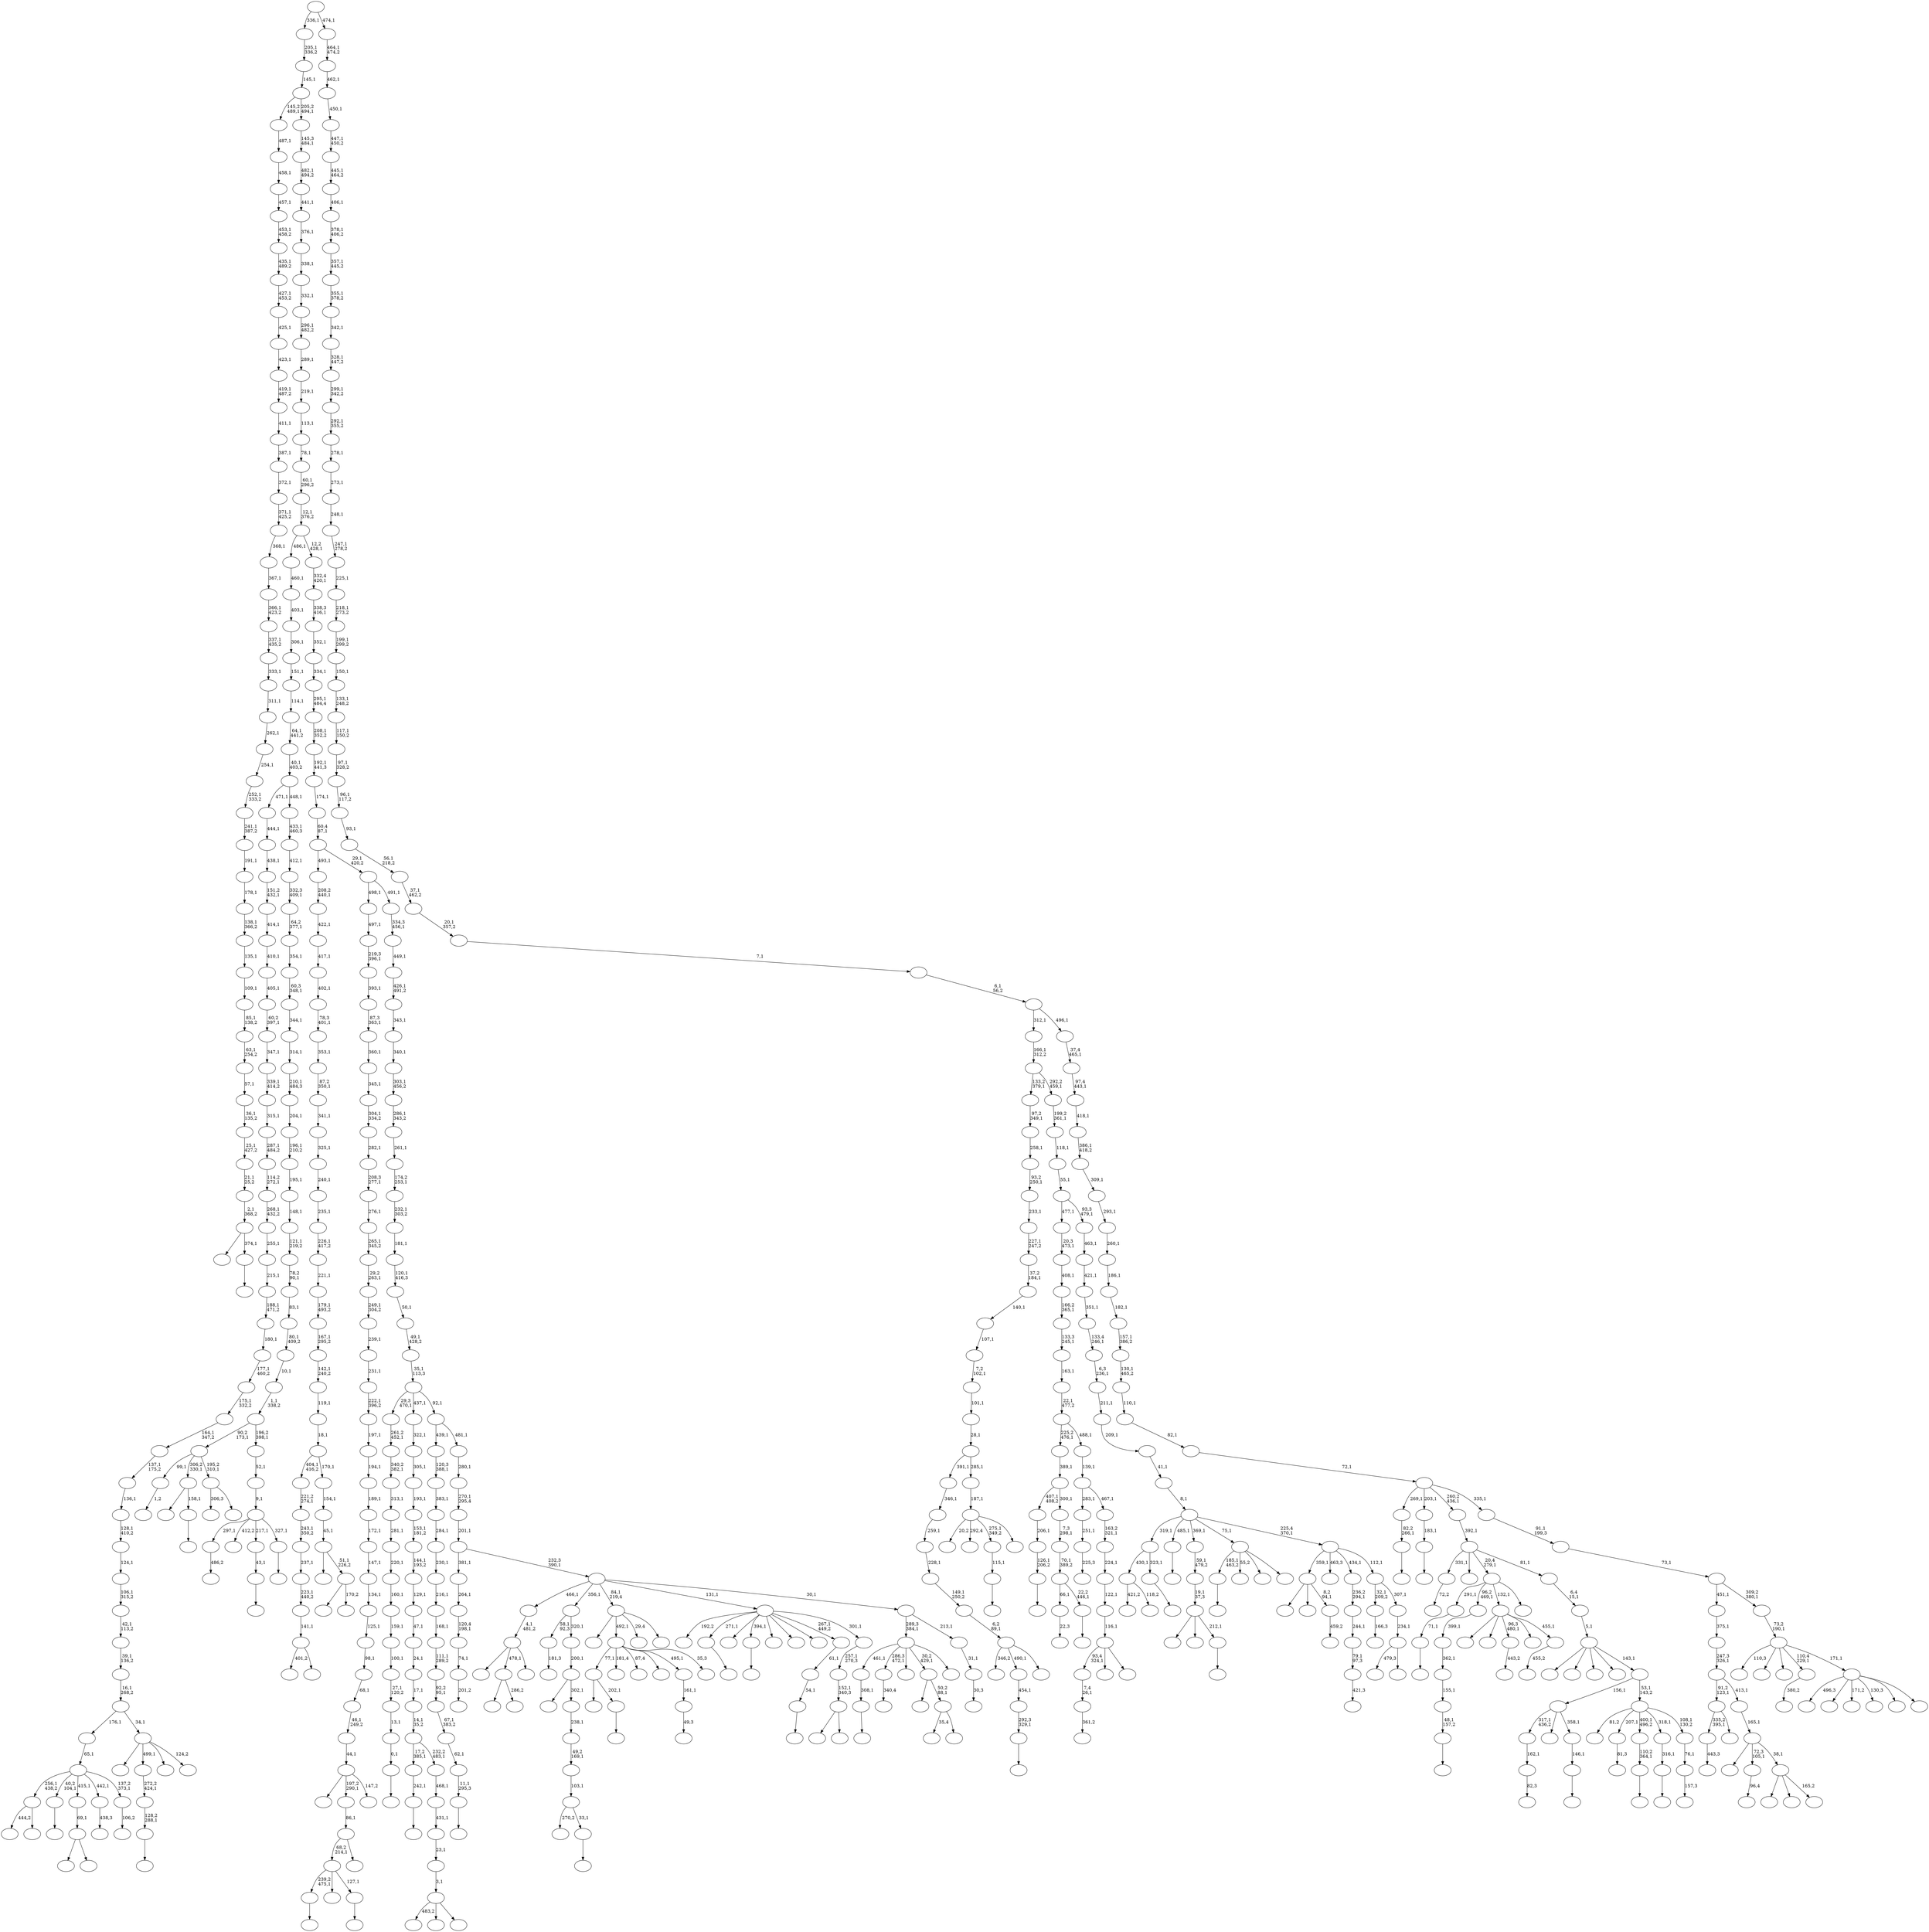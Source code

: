 digraph T {
	650 [label=""]
	649 [label=""]
	648 [label=""]
	647 [label=""]
	646 [label=""]
	645 [label=""]
	644 [label=""]
	643 [label=""]
	642 [label=""]
	641 [label=""]
	640 [label=""]
	639 [label=""]
	638 [label=""]
	637 [label=""]
	636 [label=""]
	635 [label=""]
	634 [label=""]
	633 [label=""]
	632 [label=""]
	631 [label=""]
	630 [label=""]
	629 [label=""]
	628 [label=""]
	627 [label=""]
	626 [label=""]
	625 [label=""]
	624 [label=""]
	623 [label=""]
	622 [label=""]
	621 [label=""]
	620 [label=""]
	619 [label=""]
	618 [label=""]
	617 [label=""]
	616 [label=""]
	615 [label=""]
	614 [label=""]
	613 [label=""]
	612 [label=""]
	611 [label=""]
	610 [label=""]
	609 [label=""]
	608 [label=""]
	607 [label=""]
	606 [label=""]
	605 [label=""]
	604 [label=""]
	603 [label=""]
	602 [label=""]
	601 [label=""]
	600 [label=""]
	599 [label=""]
	598 [label=""]
	597 [label=""]
	596 [label=""]
	595 [label=""]
	594 [label=""]
	593 [label=""]
	592 [label=""]
	591 [label=""]
	590 [label=""]
	589 [label=""]
	588 [label=""]
	587 [label=""]
	586 [label=""]
	585 [label=""]
	584 [label=""]
	583 [label=""]
	582 [label=""]
	581 [label=""]
	580 [label=""]
	579 [label=""]
	578 [label=""]
	577 [label=""]
	576 [label=""]
	575 [label=""]
	574 [label=""]
	573 [label=""]
	572 [label=""]
	571 [label=""]
	570 [label=""]
	569 [label=""]
	568 [label=""]
	567 [label=""]
	566 [label=""]
	565 [label=""]
	564 [label=""]
	563 [label=""]
	562 [label=""]
	561 [label=""]
	560 [label=""]
	559 [label=""]
	558 [label=""]
	557 [label=""]
	556 [label=""]
	555 [label=""]
	554 [label=""]
	553 [label=""]
	552 [label=""]
	551 [label=""]
	550 [label=""]
	549 [label=""]
	548 [label=""]
	547 [label=""]
	546 [label=""]
	545 [label=""]
	544 [label=""]
	543 [label=""]
	542 [label=""]
	541 [label=""]
	540 [label=""]
	539 [label=""]
	538 [label=""]
	537 [label=""]
	536 [label=""]
	535 [label=""]
	534 [label=""]
	533 [label=""]
	532 [label=""]
	531 [label=""]
	530 [label=""]
	529 [label=""]
	528 [label=""]
	527 [label=""]
	526 [label=""]
	525 [label=""]
	524 [label=""]
	523 [label=""]
	522 [label=""]
	521 [label=""]
	520 [label=""]
	519 [label=""]
	518 [label=""]
	517 [label=""]
	516 [label=""]
	515 [label=""]
	514 [label=""]
	513 [label=""]
	512 [label=""]
	511 [label=""]
	510 [label=""]
	509 [label=""]
	508 [label=""]
	507 [label=""]
	506 [label=""]
	505 [label=""]
	504 [label=""]
	503 [label=""]
	502 [label=""]
	501 [label=""]
	500 [label=""]
	499 [label=""]
	498 [label=""]
	497 [label=""]
	496 [label=""]
	495 [label=""]
	494 [label=""]
	493 [label=""]
	492 [label=""]
	491 [label=""]
	490 [label=""]
	489 [label=""]
	488 [label=""]
	487 [label=""]
	486 [label=""]
	485 [label=""]
	484 [label=""]
	483 [label=""]
	482 [label=""]
	481 [label=""]
	480 [label=""]
	479 [label=""]
	478 [label=""]
	477 [label=""]
	476 [label=""]
	475 [label=""]
	474 [label=""]
	473 [label=""]
	472 [label=""]
	471 [label=""]
	470 [label=""]
	469 [label=""]
	468 [label=""]
	467 [label=""]
	466 [label=""]
	465 [label=""]
	464 [label=""]
	463 [label=""]
	462 [label=""]
	461 [label=""]
	460 [label=""]
	459 [label=""]
	458 [label=""]
	457 [label=""]
	456 [label=""]
	455 [label=""]
	454 [label=""]
	453 [label=""]
	452 [label=""]
	451 [label=""]
	450 [label=""]
	449 [label=""]
	448 [label=""]
	447 [label=""]
	446 [label=""]
	445 [label=""]
	444 [label=""]
	443 [label=""]
	442 [label=""]
	441 [label=""]
	440 [label=""]
	439 [label=""]
	438 [label=""]
	437 [label=""]
	436 [label=""]
	435 [label=""]
	434 [label=""]
	433 [label=""]
	432 [label=""]
	431 [label=""]
	430 [label=""]
	429 [label=""]
	428 [label=""]
	427 [label=""]
	426 [label=""]
	425 [label=""]
	424 [label=""]
	423 [label=""]
	422 [label=""]
	421 [label=""]
	420 [label=""]
	419 [label=""]
	418 [label=""]
	417 [label=""]
	416 [label=""]
	415 [label=""]
	414 [label=""]
	413 [label=""]
	412 [label=""]
	411 [label=""]
	410 [label=""]
	409 [label=""]
	408 [label=""]
	407 [label=""]
	406 [label=""]
	405 [label=""]
	404 [label=""]
	403 [label=""]
	402 [label=""]
	401 [label=""]
	400 [label=""]
	399 [label=""]
	398 [label=""]
	397 [label=""]
	396 [label=""]
	395 [label=""]
	394 [label=""]
	393 [label=""]
	392 [label=""]
	391 [label=""]
	390 [label=""]
	389 [label=""]
	388 [label=""]
	387 [label=""]
	386 [label=""]
	385 [label=""]
	384 [label=""]
	383 [label=""]
	382 [label=""]
	381 [label=""]
	380 [label=""]
	379 [label=""]
	378 [label=""]
	377 [label=""]
	376 [label=""]
	375 [label=""]
	374 [label=""]
	373 [label=""]
	372 [label=""]
	371 [label=""]
	370 [label=""]
	369 [label=""]
	368 [label=""]
	367 [label=""]
	366 [label=""]
	365 [label=""]
	364 [label=""]
	363 [label=""]
	362 [label=""]
	361 [label=""]
	360 [label=""]
	359 [label=""]
	358 [label=""]
	357 [label=""]
	356 [label=""]
	355 [label=""]
	354 [label=""]
	353 [label=""]
	352 [label=""]
	351 [label=""]
	350 [label=""]
	349 [label=""]
	348 [label=""]
	347 [label=""]
	346 [label=""]
	345 [label=""]
	344 [label=""]
	343 [label=""]
	342 [label=""]
	341 [label=""]
	340 [label=""]
	339 [label=""]
	338 [label=""]
	337 [label=""]
	336 [label=""]
	335 [label=""]
	334 [label=""]
	333 [label=""]
	332 [label=""]
	331 [label=""]
	330 [label=""]
	329 [label=""]
	328 [label=""]
	327 [label=""]
	326 [label=""]
	325 [label=""]
	324 [label=""]
	323 [label=""]
	322 [label=""]
	321 [label=""]
	320 [label=""]
	319 [label=""]
	318 [label=""]
	317 [label=""]
	316 [label=""]
	315 [label=""]
	314 [label=""]
	313 [label=""]
	312 [label=""]
	311 [label=""]
	310 [label=""]
	309 [label=""]
	308 [label=""]
	307 [label=""]
	306 [label=""]
	305 [label=""]
	304 [label=""]
	303 [label=""]
	302 [label=""]
	301 [label=""]
	300 [label=""]
	299 [label=""]
	298 [label=""]
	297 [label=""]
	296 [label=""]
	295 [label=""]
	294 [label=""]
	293 [label=""]
	292 [label=""]
	291 [label=""]
	290 [label=""]
	289 [label=""]
	288 [label=""]
	287 [label=""]
	286 [label=""]
	285 [label=""]
	284 [label=""]
	283 [label=""]
	282 [label=""]
	281 [label=""]
	280 [label=""]
	279 [label=""]
	278 [label=""]
	277 [label=""]
	276 [label=""]
	275 [label=""]
	274 [label=""]
	273 [label=""]
	272 [label=""]
	271 [label=""]
	270 [label=""]
	269 [label=""]
	268 [label=""]
	267 [label=""]
	266 [label=""]
	265 [label=""]
	264 [label=""]
	263 [label=""]
	262 [label=""]
	261 [label=""]
	260 [label=""]
	259 [label=""]
	258 [label=""]
	257 [label=""]
	256 [label=""]
	255 [label=""]
	254 [label=""]
	253 [label=""]
	252 [label=""]
	251 [label=""]
	250 [label=""]
	249 [label=""]
	248 [label=""]
	247 [label=""]
	246 [label=""]
	245 [label=""]
	244 [label=""]
	243 [label=""]
	242 [label=""]
	241 [label=""]
	240 [label=""]
	239 [label=""]
	238 [label=""]
	237 [label=""]
	236 [label=""]
	235 [label=""]
	234 [label=""]
	233 [label=""]
	232 [label=""]
	231 [label=""]
	230 [label=""]
	229 [label=""]
	228 [label=""]
	227 [label=""]
	226 [label=""]
	225 [label=""]
	224 [label=""]
	223 [label=""]
	222 [label=""]
	221 [label=""]
	220 [label=""]
	219 [label=""]
	218 [label=""]
	217 [label=""]
	216 [label=""]
	215 [label=""]
	214 [label=""]
	213 [label=""]
	212 [label=""]
	211 [label=""]
	210 [label=""]
	209 [label=""]
	208 [label=""]
	207 [label=""]
	206 [label=""]
	205 [label=""]
	204 [label=""]
	203 [label=""]
	202 [label=""]
	201 [label=""]
	200 [label=""]
	199 [label=""]
	198 [label=""]
	197 [label=""]
	196 [label=""]
	195 [label=""]
	194 [label=""]
	193 [label=""]
	192 [label=""]
	191 [label=""]
	190 [label=""]
	189 [label=""]
	188 [label=""]
	187 [label=""]
	186 [label=""]
	185 [label=""]
	184 [label=""]
	183 [label=""]
	182 [label=""]
	181 [label=""]
	180 [label=""]
	179 [label=""]
	178 [label=""]
	177 [label=""]
	176 [label=""]
	175 [label=""]
	174 [label=""]
	173 [label=""]
	172 [label=""]
	171 [label=""]
	170 [label=""]
	169 [label=""]
	168 [label=""]
	167 [label=""]
	166 [label=""]
	165 [label=""]
	164 [label=""]
	163 [label=""]
	162 [label=""]
	161 [label=""]
	160 [label=""]
	159 [label=""]
	158 [label=""]
	157 [label=""]
	156 [label=""]
	155 [label=""]
	154 [label=""]
	153 [label=""]
	152 [label=""]
	151 [label=""]
	150 [label=""]
	149 [label=""]
	148 [label=""]
	147 [label=""]
	146 [label=""]
	145 [label=""]
	144 [label=""]
	143 [label=""]
	142 [label=""]
	141 [label=""]
	140 [label=""]
	139 [label=""]
	138 [label=""]
	137 [label=""]
	136 [label=""]
	135 [label=""]
	134 [label=""]
	133 [label=""]
	132 [label=""]
	131 [label=""]
	130 [label=""]
	129 [label=""]
	128 [label=""]
	127 [label=""]
	126 [label=""]
	125 [label=""]
	124 [label=""]
	123 [label=""]
	122 [label=""]
	121 [label=""]
	120 [label=""]
	119 [label=""]
	118 [label=""]
	117 [label=""]
	116 [label=""]
	115 [label=""]
	114 [label=""]
	113 [label=""]
	112 [label=""]
	111 [label=""]
	110 [label=""]
	109 [label=""]
	108 [label=""]
	107 [label=""]
	106 [label=""]
	105 [label=""]
	104 [label=""]
	103 [label=""]
	102 [label=""]
	101 [label=""]
	100 [label=""]
	99 [label=""]
	98 [label=""]
	97 [label=""]
	96 [label=""]
	95 [label=""]
	94 [label=""]
	93 [label=""]
	92 [label=""]
	91 [label=""]
	90 [label=""]
	89 [label=""]
	88 [label=""]
	87 [label=""]
	86 [label=""]
	85 [label=""]
	84 [label=""]
	83 [label=""]
	82 [label=""]
	81 [label=""]
	80 [label=""]
	79 [label=""]
	78 [label=""]
	77 [label=""]
	76 [label=""]
	75 [label=""]
	74 [label=""]
	73 [label=""]
	72 [label=""]
	71 [label=""]
	70 [label=""]
	69 [label=""]
	68 [label=""]
	67 [label=""]
	66 [label=""]
	65 [label=""]
	64 [label=""]
	63 [label=""]
	62 [label=""]
	61 [label=""]
	60 [label=""]
	59 [label=""]
	58 [label=""]
	57 [label=""]
	56 [label=""]
	55 [label=""]
	54 [label=""]
	53 [label=""]
	52 [label=""]
	51 [label=""]
	50 [label=""]
	49 [label=""]
	48 [label=""]
	47 [label=""]
	46 [label=""]
	45 [label=""]
	44 [label=""]
	43 [label=""]
	42 [label=""]
	41 [label=""]
	40 [label=""]
	39 [label=""]
	38 [label=""]
	37 [label=""]
	36 [label=""]
	35 [label=""]
	34 [label=""]
	33 [label=""]
	32 [label=""]
	31 [label=""]
	30 [label=""]
	29 [label=""]
	28 [label=""]
	27 [label=""]
	26 [label=""]
	25 [label=""]
	24 [label=""]
	23 [label=""]
	22 [label=""]
	21 [label=""]
	20 [label=""]
	19 [label=""]
	18 [label=""]
	17 [label=""]
	16 [label=""]
	15 [label=""]
	14 [label=""]
	13 [label=""]
	12 [label=""]
	11 [label=""]
	10 [label=""]
	9 [label=""]
	8 [label=""]
	7 [label=""]
	6 [label=""]
	5 [label=""]
	4 [label=""]
	3 [label=""]
	2 [label=""]
	1 [label=""]
	0 [label=""]
	643 -> 647 [label="444,2"]
	643 -> 644 [label=""]
	641 -> 642 [label=""]
	639 -> 640 [label=""]
	638 -> 639 [label="128,2\n288,1"]
	637 -> 638 [label="272,2\n424,1"]
	635 -> 636 [label="225,3"]
	634 -> 635 [label="251,1"]
	632 -> 633 [label=""]
	631 -> 632 [label="308,1"]
	627 -> 628 [label="82,3"]
	626 -> 627 [label="162,1"]
	619 -> 620 [label=""]
	618 -> 649 [label=""]
	618 -> 619 [label="202,1"]
	616 -> 617 [label="486,2"]
	611 -> 612 [label=""]
	607 -> 608 [label=""]
	606 -> 607 [label="11,1\n295,3"]
	605 -> 606 [label="62,1"]
	604 -> 605 [label="67,1\n383,2"]
	603 -> 604 [label="92,2\n95,1"]
	602 -> 603 [label="111,1\n289,2"]
	601 -> 602 [label="168,1"]
	600 -> 601 [label="216,1"]
	599 -> 600 [label="230,1"]
	598 -> 599 [label="284,1"]
	597 -> 598 [label="383,1"]
	596 -> 597 [label="120,3\n388,1"]
	592 -> 593 [label="340,4"]
	590 -> 591 [label="81,3"]
	587 -> 588 [label=""]
	586 -> 587 [label="0,1"]
	585 -> 586 [label="13,1"]
	584 -> 585 [label="27,1\n120,2"]
	583 -> 584 [label="100,1"]
	582 -> 583 [label="159,1"]
	581 -> 582 [label="160,1"]
	580 -> 581 [label="220,1"]
	579 -> 580 [label="281,1"]
	578 -> 579 [label="313,1"]
	577 -> 578 [label="340,2\n382,1"]
	576 -> 577 [label="261,2\n452,1"]
	574 -> 575 [label="22,3"]
	568 -> 629 [label="421,2"]
	568 -> 569 [label="118,2"]
	566 -> 567 [label=""]
	560 -> 561 [label=""]
	559 -> 560 [label="126,1\n206,2"]
	558 -> 559 [label="206,1"]
	555 -> 556 [label=""]
	554 -> 574 [label="66,1"]
	554 -> 555 [label="22,2\n446,1"]
	553 -> 554 [label="70,1\n389,2"]
	552 -> 553 [label="7,3\n298,1"]
	551 -> 558 [label="407,1\n408,2"]
	551 -> 552 [label="300,1"]
	550 -> 551 [label="389,1"]
	546 -> 613 [label=""]
	546 -> 547 [label=""]
	545 -> 546 [label="69,1"]
	543 -> 544 [label="443,2"]
	541 -> 542 [label=""]
	540 -> 541 [label="146,1"]
	539 -> 626 [label="317,1\n436,2"]
	539 -> 595 [label=""]
	539 -> 540 [label="358,1"]
	537 -> 538 [label=""]
	536 -> 537 [label="71,1"]
	534 -> 535 [label="72,2"]
	532 -> 533 [label=""]
	531 -> 532 [label="48,1\n157,2"]
	530 -> 531 [label="155,1"]
	529 -> 530 [label="362,1"]
	528 -> 529 [label="399,1"]
	525 -> 526 [label="361,2"]
	524 -> 525 [label="7,4\n26,1"]
	520 -> 521 [label=""]
	519 -> 520 [label="242,1"]
	517 -> 518 [label="438,3"]
	514 -> 515 [label="443,3"]
	511 -> 512 [label=""]
	510 -> 568 [label="430,1"]
	510 -> 511 [label="323,1"]
	508 -> 509 [label=""]
	507 -> 508 [label="110,2\n364,1"]
	502 -> 563 [label=""]
	502 -> 503 [label="286,2"]
	498 -> 499 [label=""]
	496 -> 497 [label=""]
	495 -> 496 [label="292,3\n329,1"]
	494 -> 495 [label="454,1"]
	490 -> 491 [label="49,3"]
	489 -> 490 [label="161,1"]
	485 -> 486 [label="106,2"]
	484 -> 643 [label="256,1\n438,2"]
	484 -> 566 [label="40,2\n104,1"]
	484 -> 545 [label="415,1"]
	484 -> 517 [label="442,1"]
	484 -> 485 [label="137,2\n373,1"]
	483 -> 484 [label="65,1"]
	475 -> 505 [label="401,2"]
	475 -> 476 [label=""]
	474 -> 475 [label="141,1"]
	473 -> 474 [label="223,1\n440,2"]
	472 -> 473 [label="237,1"]
	471 -> 472 [label="243,1\n350,2"]
	470 -> 471 [label="221,2\n274,1"]
	468 -> 589 [label=""]
	468 -> 502 [label="478,1"]
	468 -> 469 [label=""]
	467 -> 468 [label="4,1\n481,2"]
	465 -> 466 [label="1,2"]
	463 -> 513 [label="483,2"]
	463 -> 487 [label=""]
	463 -> 464 [label=""]
	462 -> 463 [label="3,1"]
	461 -> 462 [label="23,1"]
	460 -> 461 [label="431,1"]
	459 -> 460 [label="468,1"]
	458 -> 519 [label="17,2\n385,1"]
	458 -> 459 [label="232,2\n483,1"]
	457 -> 458 [label="14,1\n35,2"]
	456 -> 457 [label="17,1"]
	455 -> 456 [label="24,1"]
	454 -> 455 [label="47,1"]
	453 -> 454 [label="129,1"]
	452 -> 453 [label="144,1\n193,2"]
	451 -> 452 [label="153,1\n181,2"]
	450 -> 451 [label="193,1"]
	449 -> 450 [label="305,1"]
	448 -> 449 [label="322,1"]
	445 -> 446 [label=""]
	441 -> 442 [label=""]
	440 -> 624 [label=""]
	440 -> 441 [label="374,1"]
	439 -> 440 [label="2,1\n368,2"]
	438 -> 439 [label="21,1\n25,2"]
	437 -> 438 [label="25,1\n427,2"]
	436 -> 437 [label="36,1\n135,2"]
	435 -> 436 [label="57,1"]
	434 -> 435 [label="63,1\n254,2"]
	433 -> 434 [label="85,1\n138,2"]
	432 -> 433 [label="109,1"]
	431 -> 432 [label="135,1"]
	430 -> 431 [label="138,1\n366,2"]
	429 -> 430 [label="178,1"]
	428 -> 429 [label="191,1"]
	427 -> 428 [label="241,1\n387,2"]
	426 -> 427 [label="252,1\n333,2"]
	425 -> 426 [label="254,1"]
	424 -> 425 [label="262,1"]
	423 -> 424 [label="311,1"]
	422 -> 423 [label="333,1"]
	421 -> 422 [label="337,1\n435,2"]
	420 -> 421 [label="366,1\n423,2"]
	419 -> 420 [label="367,1"]
	418 -> 419 [label="368,1"]
	417 -> 418 [label="371,1\n425,2"]
	416 -> 417 [label="372,1"]
	415 -> 416 [label="387,1"]
	414 -> 415 [label="411,1"]
	413 -> 414 [label="419,1\n487,2"]
	412 -> 413 [label="423,1"]
	411 -> 412 [label="425,1"]
	410 -> 411 [label="427,1\n453,2"]
	409 -> 410 [label="435,1\n489,2"]
	408 -> 409 [label="453,1\n458,2"]
	407 -> 408 [label="457,1"]
	406 -> 407 [label="458,1"]
	405 -> 406 [label="487,1"]
	403 -> 514 [label="335,2\n395,1"]
	403 -> 404 [label=""]
	398 -> 399 [label="459,2"]
	397 -> 646 [label=""]
	397 -> 557 [label=""]
	397 -> 398 [label="8,2\n94,1"]
	393 -> 394 [label=""]
	392 -> 611 [label="239,2\n475,1"]
	392 -> 443 [label=""]
	392 -> 393 [label="127,1"]
	390 -> 615 [label=""]
	390 -> 391 [label="170,2"]
	389 -> 481 [label=""]
	389 -> 390 [label="51,1\n226,2"]
	388 -> 389 [label="45,1"]
	387 -> 388 [label="154,1"]
	386 -> 470 [label="404,1\n416,2"]
	386 -> 387 [label="170,1"]
	385 -> 386 [label="18,1"]
	384 -> 385 [label="119,1"]
	383 -> 384 [label="142,1\n240,2"]
	382 -> 383 [label="167,1\n295,2"]
	381 -> 382 [label="179,1\n493,2"]
	380 -> 381 [label="221,1"]
	379 -> 380 [label="226,1\n417,2"]
	378 -> 379 [label="235,1"]
	377 -> 378 [label="240,1"]
	376 -> 377 [label="325,1"]
	375 -> 376 [label="341,1"]
	374 -> 375 [label="87,2\n350,1"]
	373 -> 374 [label="353,1"]
	372 -> 373 [label="78,3\n401,1"]
	371 -> 372 [label="402,1"]
	370 -> 371 [label="417,1"]
	369 -> 370 [label="422,1"]
	368 -> 369 [label="208,2\n440,1"]
	366 -> 367 [label=""]
	365 -> 366 [label="115,1"]
	362 -> 363 [label=""]
	361 -> 362 [label="316,1"]
	357 -> 358 [label=""]
	356 -> 501 [label=""]
	356 -> 357 [label="158,1"]
	354 -> 355 [label=""]
	352 -> 353 [label="421,3"]
	351 -> 352 [label="79,1\n97,3"]
	350 -> 351 [label="244,1"]
	349 -> 350 [label="236,2\n294,1"]
	347 -> 348 [label="181,3"]
	345 -> 648 [label=""]
	345 -> 637 [label="499,1"]
	345 -> 492 [label=""]
	345 -> 346 [label="124,2"]
	344 -> 483 [label="176,1"]
	344 -> 345 [label="34,1"]
	343 -> 344 [label="16,1\n268,2"]
	342 -> 343 [label="39,1\n136,2"]
	341 -> 342 [label="42,1\n113,2"]
	340 -> 341 [label="106,1\n315,2"]
	339 -> 340 [label="124,1"]
	338 -> 339 [label="128,1\n410,2"]
	337 -> 338 [label="136,1"]
	336 -> 337 [label="137,1\n175,2"]
	335 -> 336 [label="164,1\n347,2"]
	334 -> 335 [label="175,1\n332,2"]
	333 -> 334 [label="177,1\n460,2"]
	332 -> 333 [label="180,1"]
	331 -> 332 [label="188,1\n471,2"]
	330 -> 331 [label="215,1"]
	329 -> 330 [label="255,1"]
	328 -> 329 [label="268,1\n432,2"]
	327 -> 328 [label="114,2\n272,1"]
	326 -> 327 [label="287,1\n484,2"]
	325 -> 326 [label="315,1"]
	324 -> 325 [label="339,1\n414,2"]
	323 -> 324 [label="347,1"]
	322 -> 323 [label="60,2\n397,1"]
	321 -> 322 [label="405,1"]
	320 -> 321 [label="410,1"]
	319 -> 320 [label="414,1"]
	318 -> 319 [label="151,2\n432,1"]
	317 -> 318 [label="438,1"]
	316 -> 317 [label="444,1"]
	314 -> 315 [label="380,2"]
	312 -> 313 [label=""]
	311 -> 312 [label="43,1"]
	309 -> 310 [label=""]
	308 -> 625 [label=""]
	308 -> 400 [label=""]
	308 -> 309 [label="212,1"]
	307 -> 308 [label="19,1\n37,3"]
	306 -> 307 [label="59,1\n479,2"]
	303 -> 304 [label="455,2"]
	302 -> 570 [label=""]
	302 -> 548 [label=""]
	302 -> 543 [label="96,3\n480,1"]
	302 -> 500 [label=""]
	302 -> 303 [label="455,1"]
	300 -> 301 [label="96,4"]
	298 -> 299 [label=""]
	297 -> 298 [label="82,2\n266,1"]
	295 -> 359 [label="35,4"]
	295 -> 296 [label=""]
	294 -> 564 [label=""]
	294 -> 295 [label="50,2\n88,1"]
	292 -> 527 [label="306,3"]
	292 -> 293 [label=""]
	291 -> 465 [label="99,1"]
	291 -> 356 [label="306,2\n330,1"]
	291 -> 292 [label="195,2\n310,1"]
	289 -> 290 [label=""]
	288 -> 623 [label="270,2"]
	288 -> 289 [label="33,1"]
	287 -> 288 [label="103,1"]
	286 -> 287 [label="49,2\n169,1"]
	285 -> 286 [label="238,1"]
	284 -> 402 [label=""]
	284 -> 285 [label="302,1"]
	283 -> 284 [label="200,1"]
	282 -> 347 [label="58,1\n92,3"]
	282 -> 283 [label="320,1"]
	280 -> 618 [label="77,1"]
	280 -> 610 [label="181,4"]
	280 -> 609 [label="87,4"]
	280 -> 573 [label=""]
	280 -> 489 [label="495,1"]
	280 -> 281 [label="35,3"]
	278 -> 631 [label="461,1"]
	278 -> 592 [label="286,3\n472,1"]
	278 -> 478 [label=""]
	278 -> 294 [label="30,2\n429,1"]
	278 -> 279 [label=""]
	276 -> 641 [label="185,1\n463,2"]
	276 -> 447 [label="55,2"]
	276 -> 305 [label=""]
	276 -> 277 [label=""]
	272 -> 614 [label="346,2"]
	272 -> 494 [label="490,1"]
	272 -> 273 [label=""]
	271 -> 272 [label="6,2\n89,1"]
	270 -> 271 [label="149,1\n250,2"]
	269 -> 270 [label="228,1"]
	268 -> 269 [label="259,1"]
	267 -> 268 [label="346,1"]
	265 -> 536 [label="291,1"]
	265 -> 528 [label="96,2\n469,1"]
	265 -> 302 [label="132,1"]
	265 -> 266 [label=""]
	263 -> 264 [label=""]
	262 -> 616 [label="297,1"]
	262 -> 506 [label="412,2"]
	262 -> 311 [label="217,1"]
	262 -> 263 [label="327,1"]
	261 -> 262 [label="9,1"]
	260 -> 261 [label="52,1"]
	259 -> 291 [label="90,2\n173,1"]
	259 -> 260 [label="196,2\n398,1"]
	258 -> 259 [label="1,1\n338,2"]
	257 -> 258 [label="10,1"]
	256 -> 257 [label="80,1\n409,2"]
	255 -> 256 [label="83,1"]
	254 -> 255 [label="78,2\n90,1"]
	253 -> 254 [label="121,1\n219,2"]
	252 -> 253 [label="148,1"]
	251 -> 252 [label="195,1"]
	250 -> 251 [label="196,1\n210,2"]
	249 -> 250 [label="204,1"]
	248 -> 249 [label="210,1\n484,3"]
	247 -> 248 [label="314,1"]
	246 -> 247 [label="344,1"]
	245 -> 246 [label="60,3\n348,1"]
	244 -> 245 [label="354,1"]
	243 -> 244 [label="64,2\n377,1"]
	242 -> 243 [label="332,3\n409,1"]
	241 -> 242 [label="412,1"]
	240 -> 241 [label="433,1\n460,3"]
	239 -> 316 [label="471,1"]
	239 -> 240 [label="448,1"]
	238 -> 239 [label="40,1\n403,2"]
	237 -> 238 [label="64,1\n441,2"]
	236 -> 237 [label="114,1"]
	235 -> 236 [label="151,1"]
	234 -> 235 [label="306,1"]
	233 -> 234 [label="403,1"]
	232 -> 233 [label="460,1"]
	229 -> 230 [label="201,2"]
	228 -> 229 [label="74,1"]
	227 -> 228 [label="120,4\n198,1"]
	226 -> 227 [label="264,1"]
	223 -> 224 [label=""]
	222 -> 223 [label="54,1"]
	221 -> 222 [label="61,1"]
	219 -> 220 [label=""]
	218 -> 219 [label="183,1"]
	216 -> 524 [label="93,4\n324,1"]
	216 -> 395 [label=""]
	216 -> 217 [label=""]
	215 -> 216 [label="116,1"]
	214 -> 215 [label="122,1"]
	213 -> 214 [label="224,1"]
	212 -> 213 [label="163,2\n321,1"]
	211 -> 634 [label="283,1"]
	211 -> 212 [label="467,1"]
	210 -> 211 [label="139,1"]
	209 -> 550 [label="225,2\n476,1"]
	209 -> 210 [label="488,1"]
	208 -> 209 [label="22,1\n477,2"]
	207 -> 208 [label="163,1"]
	206 -> 207 [label="133,3\n245,1"]
	205 -> 206 [label="166,2\n365,1"]
	204 -> 205 [label="408,1"]
	203 -> 204 [label="20,3\n473,1"]
	201 -> 565 [label=""]
	201 -> 479 [label=""]
	201 -> 202 [label="165,2"]
	200 -> 622 [label=""]
	200 -> 300 [label="72,3\n105,1"]
	200 -> 201 [label="38,1"]
	199 -> 200 [label="165,1"]
	198 -> 403 [label="91,2\n123,1"]
	198 -> 199 [label="413,1"]
	197 -> 198 [label="247,3\n326,1"]
	196 -> 197 [label="375,1"]
	194 -> 444 [label=""]
	194 -> 280 [label="492,1"]
	194 -> 274 [label="29,4"]
	194 -> 195 [label=""]
	192 -> 193 [label="157,3"]
	191 -> 192 [label="76,1"]
	190 -> 594 [label="81,2"]
	190 -> 590 [label="207,1"]
	190 -> 507 [label="400,1\n496,2"]
	190 -> 361 [label="318,1"]
	190 -> 191 [label="108,1\n130,2"]
	189 -> 539 [label="156,1"]
	189 -> 190 [label="53,1\n143,2"]
	188 -> 645 [label=""]
	188 -> 630 [label=""]
	188 -> 488 [label=""]
	188 -> 275 [label=""]
	188 -> 189 [label="143,1"]
	187 -> 188 [label="5,1"]
	186 -> 187 [label="6,4\n15,1"]
	185 -> 534 [label="331,1"]
	185 -> 360 [label=""]
	185 -> 265 [label="20,4\n279,1"]
	185 -> 186 [label="81,1"]
	184 -> 185 [label="392,1"]
	182 -> 392 [label="68,2\n214,1"]
	182 -> 183 [label=""]
	181 -> 182 [label="86,1"]
	179 -> 571 [label="20,2"]
	179 -> 504 [label="292,4"]
	179 -> 365 [label="275,1\n349,2"]
	179 -> 180 [label=""]
	178 -> 179 [label="187,1"]
	177 -> 267 [label="391,1"]
	177 -> 178 [label="285,1"]
	176 -> 177 [label="28,1"]
	175 -> 176 [label="101,1"]
	174 -> 175 [label="7,2\n102,1"]
	173 -> 174 [label="107,1"]
	172 -> 173 [label="140,1"]
	171 -> 172 [label="37,2\n184,1"]
	170 -> 171 [label="227,1\n247,2"]
	169 -> 170 [label="233,1"]
	168 -> 169 [label="93,2\n250,1"]
	167 -> 168 [label="258,1"]
	166 -> 167 [label="97,2\n349,1"]
	164 -> 523 [label=""]
	164 -> 165 [label=""]
	163 -> 164 [label="152,1\n340,3"]
	162 -> 163 [label="257,1\n270,3"]
	161 -> 621 [label="192,2"]
	161 -> 498 [label="271,1"]
	161 -> 493 [label=""]
	161 -> 445 [label="394,1"]
	161 -> 401 [label=""]
	161 -> 231 [label=""]
	161 -> 225 [label=""]
	161 -> 221 [label="267,1\n449,2"]
	161 -> 162 [label="301,1"]
	159 -> 482 [label=""]
	159 -> 181 [label="197,2\n290,1"]
	159 -> 160 [label="147,2"]
	158 -> 159 [label="44,1"]
	157 -> 158 [label="46,1\n249,2"]
	156 -> 157 [label="68,1"]
	155 -> 156 [label="98,1"]
	154 -> 155 [label="125,1"]
	153 -> 154 [label="134,1"]
	152 -> 153 [label="147,1"]
	151 -> 152 [label="172,1"]
	150 -> 151 [label="189,1"]
	149 -> 150 [label="194,1"]
	148 -> 149 [label="197,1"]
	147 -> 148 [label="222,1\n396,2"]
	146 -> 147 [label="231,1"]
	145 -> 146 [label="239,1"]
	144 -> 145 [label="249,1\n304,2"]
	143 -> 144 [label="29,2\n263,1"]
	142 -> 143 [label="265,1\n345,2"]
	141 -> 142 [label="276,1"]
	140 -> 141 [label="208,3\n277,1"]
	139 -> 140 [label="282,1"]
	138 -> 139 [label="304,1\n334,2"]
	137 -> 138 [label="345,1"]
	136 -> 137 [label="360,1"]
	135 -> 136 [label="87,3\n363,1"]
	134 -> 135 [label="393,1"]
	133 -> 134 [label="219,3\n396,1"]
	132 -> 133 [label="497,1"]
	130 -> 131 [label="30,3"]
	129 -> 130 [label="31,1"]
	128 -> 278 [label="289,3\n384,1"]
	128 -> 129 [label="213,1"]
	127 -> 467 [label="466,1"]
	127 -> 282 [label="356,1"]
	127 -> 194 [label="84,1\n219,4"]
	127 -> 161 [label="131,1"]
	127 -> 128 [label="30,1"]
	126 -> 226 [label="381,1"]
	126 -> 127 [label="232,3\n390,1"]
	125 -> 126 [label="201,1"]
	124 -> 125 [label="270,1\n295,4"]
	123 -> 124 [label="280,1"]
	122 -> 596 [label="439,1"]
	122 -> 123 [label="481,1"]
	121 -> 576 [label="29,3\n470,1"]
	121 -> 448 [label="437,1"]
	121 -> 122 [label="92,1"]
	120 -> 121 [label="35,1\n113,3"]
	119 -> 120 [label="49,1\n428,2"]
	118 -> 119 [label="50,1"]
	117 -> 118 [label="120,1\n416,3"]
	116 -> 117 [label="181,1"]
	115 -> 116 [label="232,1\n303,2"]
	114 -> 115 [label="174,2\n253,1"]
	113 -> 114 [label="261,1"]
	112 -> 113 [label="286,1\n343,2"]
	111 -> 112 [label="303,1\n456,2"]
	110 -> 111 [label="340,1"]
	109 -> 110 [label="343,1"]
	108 -> 109 [label="426,1\n491,2"]
	107 -> 108 [label="449,1"]
	106 -> 107 [label="334,3\n456,1"]
	105 -> 132 [label="498,1"]
	105 -> 106 [label="491,1"]
	104 -> 368 [label="493,1"]
	104 -> 105 [label="29,1\n420,2"]
	103 -> 104 [label="60,4\n87,1"]
	102 -> 103 [label="174,1"]
	101 -> 102 [label="192,1\n441,3"]
	100 -> 101 [label="208,1\n352,2"]
	99 -> 100 [label="295,1\n484,4"]
	98 -> 99 [label="334,1"]
	97 -> 98 [label="352,1"]
	96 -> 97 [label="338,3\n416,1"]
	95 -> 96 [label="332,4\n420,1"]
	94 -> 232 [label="486,1"]
	94 -> 95 [label="12,2\n428,1"]
	93 -> 94 [label="12,1\n376,2"]
	92 -> 93 [label="60,1\n296,2"]
	91 -> 92 [label="78,1"]
	90 -> 91 [label="113,1"]
	89 -> 90 [label="219,1"]
	88 -> 89 [label="289,1"]
	87 -> 88 [label="296,1\n482,2"]
	86 -> 87 [label="332,1"]
	85 -> 86 [label="338,1"]
	84 -> 85 [label="376,1"]
	83 -> 84 [label="441,1"]
	82 -> 83 [label="482,1\n494,2"]
	81 -> 82 [label="145,3\n484,1"]
	80 -> 405 [label="145,2\n489,1"]
	80 -> 81 [label="205,2\n494,1"]
	79 -> 80 [label="145,1"]
	78 -> 79 [label="205,1\n336,2"]
	76 -> 77 [label="166,3"]
	74 -> 549 [label="479,3"]
	74 -> 75 [label=""]
	73 -> 74 [label="234,1"]
	72 -> 76 [label="32,1\n209,2"]
	72 -> 73 [label="307,1"]
	71 -> 397 [label="359,1"]
	71 -> 396 [label="463,3"]
	71 -> 349 [label="434,1"]
	71 -> 72 [label="112,1"]
	70 -> 510 [label="319,1"]
	70 -> 354 [label="485,1"]
	70 -> 306 [label="369,1"]
	70 -> 276 [label="75,1"]
	70 -> 71 [label="225,4\n370,1"]
	69 -> 70 [label="8,1"]
	68 -> 69 [label="41,1"]
	67 -> 68 [label="209,1"]
	66 -> 67 [label="211,1"]
	65 -> 66 [label="6,3\n236,1"]
	64 -> 65 [label="133,4\n246,1"]
	63 -> 64 [label="351,1"]
	62 -> 63 [label="421,1"]
	61 -> 62 [label="463,1"]
	60 -> 203 [label="477,1"]
	60 -> 61 [label="93,3\n479,1"]
	59 -> 60 [label="55,1"]
	58 -> 59 [label="118,1"]
	57 -> 58 [label="199,2\n361,1"]
	56 -> 166 [label="133,2\n379,1"]
	56 -> 57 [label="292,2\n459,1"]
	55 -> 56 [label="166,1\n312,2"]
	53 -> 650 [label="496,3"]
	53 -> 572 [label=""]
	53 -> 562 [label="171,2"]
	53 -> 522 [label="130,3"]
	53 -> 477 [label=""]
	53 -> 54 [label=""]
	52 -> 516 [label="110,3"]
	52 -> 480 [label=""]
	52 -> 364 [label=""]
	52 -> 314 [label="110,4\n229,1"]
	52 -> 53 [label="171,1"]
	51 -> 52 [label="73,2\n190,1"]
	50 -> 196 [label="451,1"]
	50 -> 51 [label="309,2\n380,1"]
	49 -> 50 [label="73,1"]
	48 -> 49 [label="91,1\n199,3"]
	47 -> 297 [label="269,1"]
	47 -> 218 [label="203,1"]
	47 -> 184 [label="260,2\n436,1"]
	47 -> 48 [label="335,1"]
	46 -> 47 [label="72,1"]
	45 -> 46 [label="82,1"]
	44 -> 45 [label="110,1"]
	43 -> 44 [label="130,1\n465,2"]
	42 -> 43 [label="157,1\n386,2"]
	41 -> 42 [label="182,1"]
	40 -> 41 [label="186,1"]
	39 -> 40 [label="260,1"]
	38 -> 39 [label="293,1"]
	37 -> 38 [label="309,1"]
	36 -> 37 [label="386,1\n418,2"]
	35 -> 36 [label="418,1"]
	34 -> 35 [label="97,4\n443,1"]
	33 -> 34 [label="37,4\n465,1"]
	32 -> 55 [label="312,1"]
	32 -> 33 [label="496,1"]
	31 -> 32 [label="6,1\n56,2"]
	30 -> 31 [label="7,1"]
	29 -> 30 [label="20,1\n357,2"]
	28 -> 29 [label="37,1\n462,2"]
	27 -> 28 [label="56,1\n218,2"]
	26 -> 27 [label="93,1"]
	25 -> 26 [label="96,1\n117,2"]
	24 -> 25 [label="97,1\n328,2"]
	23 -> 24 [label="117,1\n150,2"]
	22 -> 23 [label="133,1\n248,2"]
	21 -> 22 [label="150,1"]
	20 -> 21 [label="199,1\n299,2"]
	19 -> 20 [label="218,1\n273,2"]
	18 -> 19 [label="225,1"]
	17 -> 18 [label="247,1\n278,2"]
	16 -> 17 [label="248,1"]
	15 -> 16 [label="273,1"]
	14 -> 15 [label="278,1"]
	13 -> 14 [label="292,1\n355,2"]
	12 -> 13 [label="299,1\n342,2"]
	11 -> 12 [label="328,1\n447,2"]
	10 -> 11 [label="342,1"]
	9 -> 10 [label="355,1\n378,2"]
	8 -> 9 [label="357,1\n445,2"]
	7 -> 8 [label="378,1\n406,2"]
	6 -> 7 [label="406,1"]
	5 -> 6 [label="445,1\n464,2"]
	4 -> 5 [label="447,1\n450,2"]
	3 -> 4 [label="450,1"]
	2 -> 3 [label="462,1"]
	1 -> 2 [label="464,1\n474,2"]
	0 -> 78 [label="336,1"]
	0 -> 1 [label="474,1"]
}

